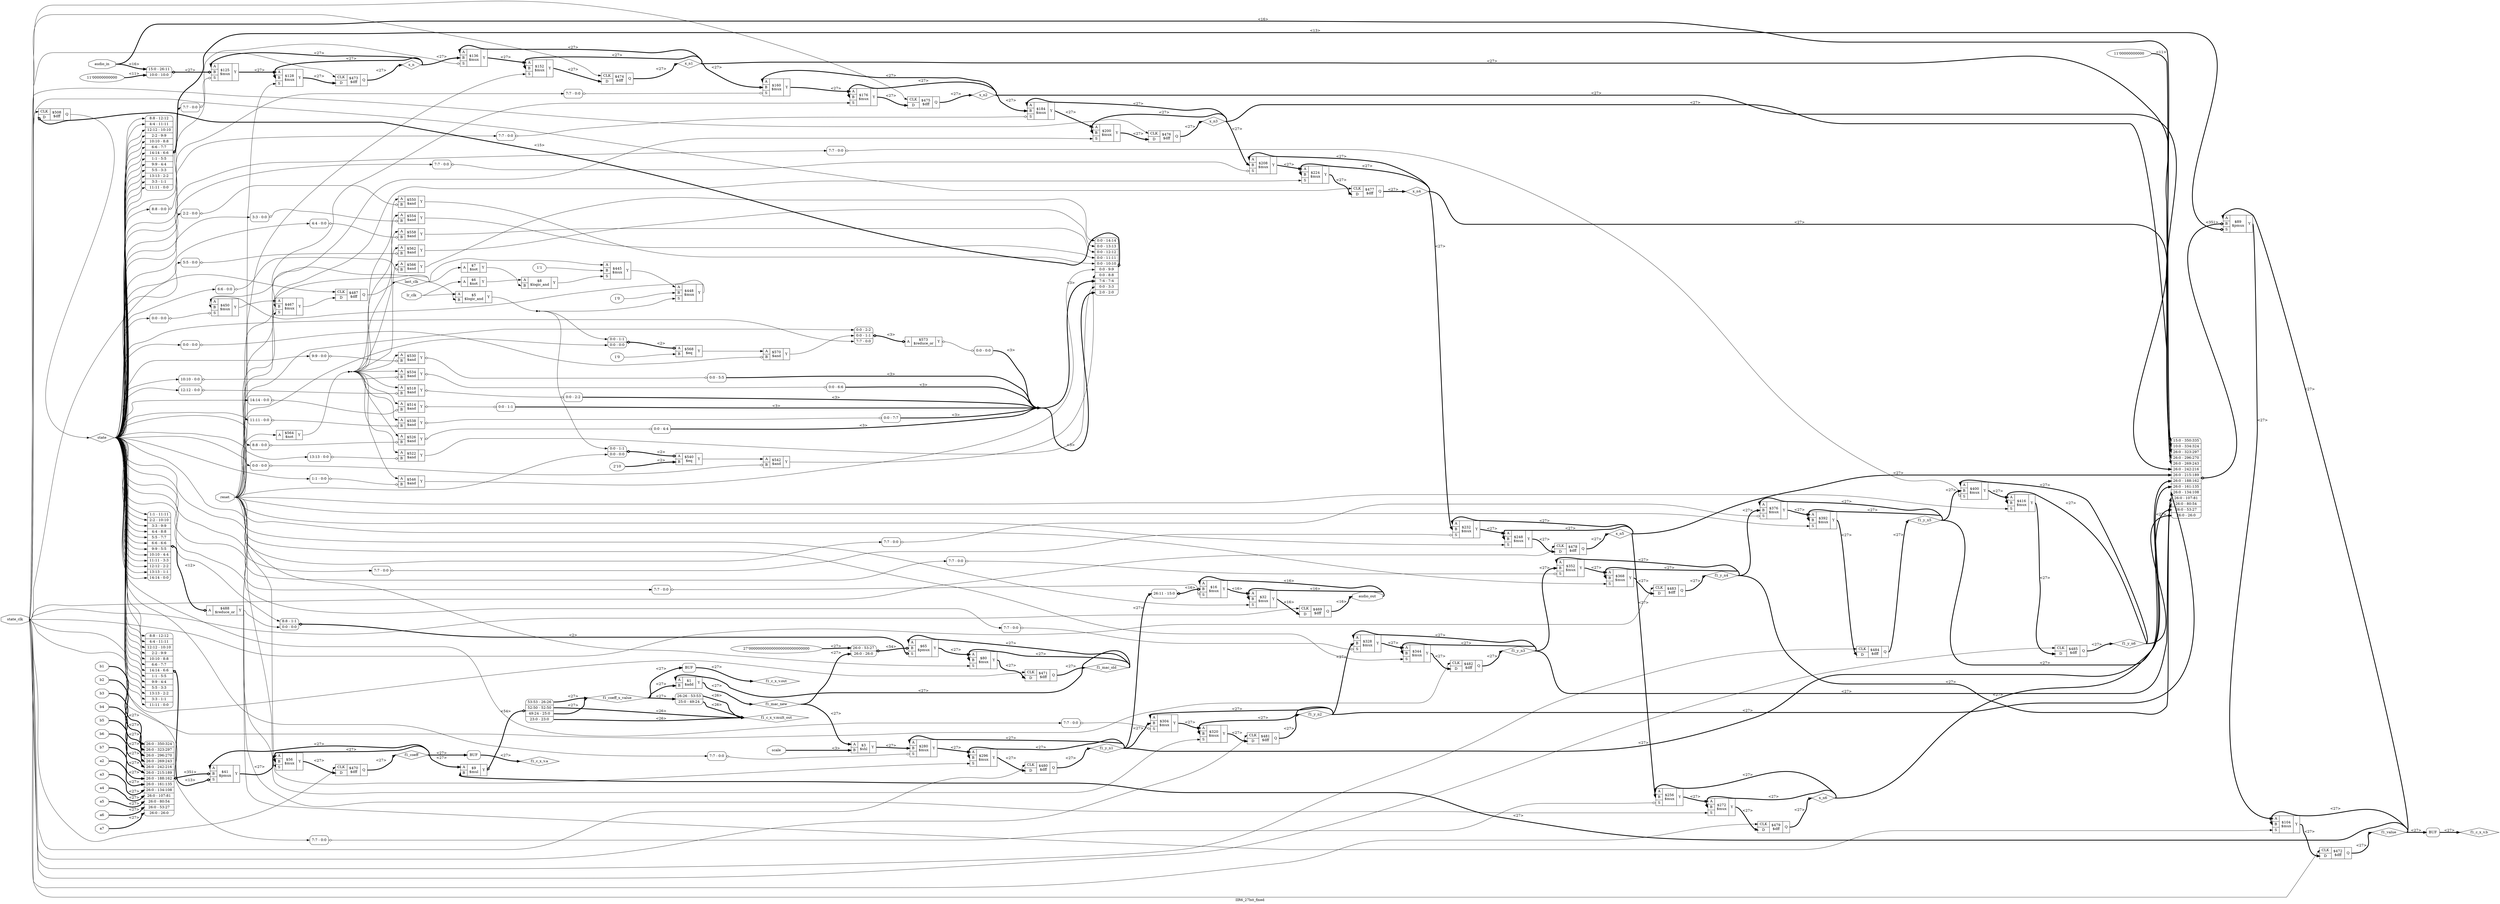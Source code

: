 digraph "IIR6_27bit_fixed" {
label="IIR6_27bit_fixed";
rankdir="LR";
remincross=true;
n59 [ shape=octagon, label="a2", color="black", fontcolor="black" ];
n60 [ shape=octagon, label="a3", color="black", fontcolor="black" ];
n61 [ shape=octagon, label="a4", color="black", fontcolor="black" ];
n62 [ shape=octagon, label="a5", color="black", fontcolor="black" ];
n63 [ shape=octagon, label="a6", color="black", fontcolor="black" ];
n64 [ shape=octagon, label="a7", color="black", fontcolor="black" ];
n65 [ shape=octagon, label="audio_in", color="black", fontcolor="black" ];
n66 [ shape=octagon, label="audio_out", color="black", fontcolor="black" ];
n67 [ shape=octagon, label="b1", color="black", fontcolor="black" ];
n68 [ shape=octagon, label="b2", color="black", fontcolor="black" ];
n69 [ shape=octagon, label="b3", color="black", fontcolor="black" ];
n70 [ shape=octagon, label="b4", color="black", fontcolor="black" ];
n71 [ shape=octagon, label="b5", color="black", fontcolor="black" ];
n72 [ shape=octagon, label="b6", color="black", fontcolor="black" ];
n73 [ shape=octagon, label="b7", color="black", fontcolor="black" ];
n74 [ shape=diamond, label="f1_c_x_v.a", color="black", fontcolor="black" ];
n75 [ shape=diamond, label="f1_c_x_v.b", color="black", fontcolor="black" ];
n76 [ shape=diamond, label="f1_c_x_v.mult_out", color="black", fontcolor="black" ];
n77 [ shape=diamond, label="f1_c_x_v.out", color="black", fontcolor="black" ];
n78 [ shape=diamond, label="f1_coeff", color="black", fontcolor="black" ];
n79 [ shape=diamond, label="f1_coeff_x_value", color="black", fontcolor="black" ];
n80 [ shape=diamond, label="f1_mac_new", color="black", fontcolor="black" ];
n81 [ shape=diamond, label="f1_mac_old", color="black", fontcolor="black" ];
n82 [ shape=diamond, label="f1_value", color="black", fontcolor="black" ];
n83 [ shape=diamond, label="f1_y_n1", color="black", fontcolor="black" ];
n84 [ shape=diamond, label="f1_y_n2", color="black", fontcolor="black" ];
n85 [ shape=diamond, label="f1_y_n3", color="black", fontcolor="black" ];
n86 [ shape=diamond, label="f1_y_n4", color="black", fontcolor="black" ];
n87 [ shape=diamond, label="f1_y_n5", color="black", fontcolor="black" ];
n88 [ shape=diamond, label="f1_y_n6", color="black", fontcolor="black" ];
n89 [ shape=diamond, label="last_clk", color="black", fontcolor="black" ];
n90 [ shape=octagon, label="lr_clk", color="black", fontcolor="black" ];
n91 [ shape=octagon, label="reset", color="black", fontcolor="black" ];
n92 [ shape=octagon, label="scale", color="black", fontcolor="black" ];
n93 [ shape=diamond, label="state", color="black", fontcolor="black" ];
n94 [ shape=octagon, label="state_clk", color="black", fontcolor="black" ];
n95 [ shape=diamond, label="x_n", color="black", fontcolor="black" ];
n96 [ shape=diamond, label="x_n1", color="black", fontcolor="black" ];
n97 [ shape=diamond, label="x_n2", color="black", fontcolor="black" ];
n98 [ shape=diamond, label="x_n3", color="black", fontcolor="black" ];
n99 [ shape=diamond, label="x_n4", color="black", fontcolor="black" ];
n100 [ shape=diamond, label="x_n5", color="black", fontcolor="black" ];
n101 [ shape=diamond, label="x_n6", color="black", fontcolor="black" ];
c105 [ shape=record, label="{{<p102> A|<p103> B}|$1\n$add|{<p104> Y}}" ];
c106 [ shape=record, label="{{<p102> A|<p103> B}|$514\n$and|{<p104> Y}}" ];
x0 [ shape=record, style=rounded, label="<s0> 14:14 - 0:0 " ];
x0:e -> c106:p103:w [arrowhead=odiamond, arrowtail=odiamond, dir=both, color="black", label=""];
x1 [ shape=record, style=rounded, label="<s0> 0:0 - 1:1 " ];
c106:p104:e -> x1:w [arrowhead=odiamond, arrowtail=odiamond, dir=both, color="black", label=""];
c107 [ shape=record, label="{{<p102> A|<p103> B}|$518\n$and|{<p104> Y}}" ];
x2 [ shape=record, style=rounded, label="<s0> 12:12 - 0:0 " ];
x2:e -> c107:p103:w [arrowhead=odiamond, arrowtail=odiamond, dir=both, color="black", label=""];
x3 [ shape=record, style=rounded, label="<s0> 0:0 - 2:2 " ];
c107:p104:e -> x3:w [arrowhead=odiamond, arrowtail=odiamond, dir=both, color="black", label=""];
c108 [ shape=record, label="{{<p102> A|<p103> B}|$522\n$and|{<p104> Y}}" ];
x4 [ shape=record, style=rounded, label="<s0> 13:13 - 0:0 " ];
x4:e -> c108:p103:w [arrowhead=odiamond, arrowtail=odiamond, dir=both, color="black", label=""];
c109 [ shape=record, label="{{<p102> A|<p103> B}|$526\n$and|{<p104> Y}}" ];
x5 [ shape=record, style=rounded, label="<s0> 8:8 - 0:0 " ];
x5:e -> c109:p103:w [arrowhead=odiamond, arrowtail=odiamond, dir=both, color="black", label=""];
x6 [ shape=record, style=rounded, label="<s0> 0:0 - 4:4 " ];
c109:p104:e -> x6:w [arrowhead=odiamond, arrowtail=odiamond, dir=both, color="black", label=""];
c110 [ shape=record, label="{{<p102> A|<p103> B}|$530\n$and|{<p104> Y}}" ];
x7 [ shape=record, style=rounded, label="<s0> 9:9 - 0:0 " ];
x7:e -> c110:p103:w [arrowhead=odiamond, arrowtail=odiamond, dir=both, color="black", label=""];
x8 [ shape=record, style=rounded, label="<s0> 0:0 - 5:5 " ];
c110:p104:e -> x8:w [arrowhead=odiamond, arrowtail=odiamond, dir=both, color="black", label=""];
c111 [ shape=record, label="{{<p102> A|<p103> B}|$534\n$and|{<p104> Y}}" ];
x9 [ shape=record, style=rounded, label="<s0> 10:10 - 0:0 " ];
x9:e -> c111:p103:w [arrowhead=odiamond, arrowtail=odiamond, dir=both, color="black", label=""];
x10 [ shape=record, style=rounded, label="<s0> 0:0 - 6:6 " ];
c111:p104:e -> x10:w [arrowhead=odiamond, arrowtail=odiamond, dir=both, color="black", label=""];
c112 [ shape=record, label="{{<p102> A|<p103> B}|$538\n$and|{<p104> Y}}" ];
x11 [ shape=record, style=rounded, label="<s0> 11:11 - 0:0 " ];
x11:e -> c112:p103:w [arrowhead=odiamond, arrowtail=odiamond, dir=both, color="black", label=""];
x12 [ shape=record, style=rounded, label="<s0> 0:0 - 7:7 " ];
c112:p104:e -> x12:w [arrowhead=odiamond, arrowtail=odiamond, dir=both, color="black", label=""];
c113 [ shape=record, label="{{<p102> A|<p103> B}|$542\n$and|{<p104> Y}}" ];
x13 [ shape=record, style=rounded, label="<s0> 0:0 - 0:0 " ];
x13:e -> c113:p103:w [arrowhead=odiamond, arrowtail=odiamond, dir=both, color="black", label=""];
c114 [ shape=record, label="{{<p102> A|<p103> B}|$546\n$and|{<p104> Y}}" ];
x14 [ shape=record, style=rounded, label="<s0> 1:1 - 0:0 " ];
x14:e -> c114:p103:w [arrowhead=odiamond, arrowtail=odiamond, dir=both, color="black", label=""];
c115 [ shape=record, label="{{<p102> A|<p103> B}|$550\n$and|{<p104> Y}}" ];
x15 [ shape=record, style=rounded, label="<s0> 2:2 - 0:0 " ];
x15:e -> c115:p103:w [arrowhead=odiamond, arrowtail=odiamond, dir=both, color="black", label=""];
c116 [ shape=record, label="{{<p102> A|<p103> B}|$554\n$and|{<p104> Y}}" ];
x16 [ shape=record, style=rounded, label="<s0> 3:3 - 0:0 " ];
x16:e -> c116:p103:w [arrowhead=odiamond, arrowtail=odiamond, dir=both, color="black", label=""];
c117 [ shape=record, label="{{<p102> A|<p103> B}|$558\n$and|{<p104> Y}}" ];
x17 [ shape=record, style=rounded, label="<s0> 4:4 - 0:0 " ];
x17:e -> c117:p103:w [arrowhead=odiamond, arrowtail=odiamond, dir=both, color="black", label=""];
c118 [ shape=record, label="{{<p102> A|<p103> B}|$562\n$and|{<p104> Y}}" ];
x18 [ shape=record, style=rounded, label="<s0> 5:5 - 0:0 " ];
x18:e -> c118:p103:w [arrowhead=odiamond, arrowtail=odiamond, dir=both, color="black", label=""];
c119 [ shape=record, label="{{<p102> A|<p103> B}|$566\n$and|{<p104> Y}}" ];
x19 [ shape=record, style=rounded, label="<s0> 6:6 - 0:0 " ];
x19:e -> c119:p103:w [arrowhead=odiamond, arrowtail=odiamond, dir=both, color="black", label=""];
c120 [ shape=record, label="{{<p102> A|<p103> B}|$570\n$and|{<p104> Y}}" ];
x20 [ shape=record, style=rounded, label="<s0> 0:0 - 0:0 " ];
x20:e -> c120:p103:w [arrowhead=odiamond, arrowtail=odiamond, dir=both, color="black", label=""];
c121 [ shape=record, label="{{<p102> A}|$573\n$reduce_or|{<p104> Y}}" ];
x21 [ shape=record, style=rounded, label="<s2> 0:0 - 2:2 |<s1> 0:0 - 1:1 |<s0> 7:7 - 0:0 " ];
x21:e -> c121:p102:w [arrowhead=odiamond, arrowtail=odiamond, dir=both, color="black", style="setlinewidth(3)", label="<3>"];
x22 [ shape=record, style=rounded, label="<s0> 0:0 - 0:0 " ];
c121:p104:e -> x22:w [arrowhead=odiamond, arrowtail=odiamond, dir=both, color="black", label=""];
c125 [ shape=record, label="{{<p122> CLK|<p123> D}|$508\n$dff|{<p124> Q}}" ];
x23 [ shape=record, style=rounded, label="<s9> 0:0 - 14:14 |<s8> 0:0 - 13:13 |<s7> 0:0 - 12:12 |<s6> 0:0 - 11:11 |<s5> 0:0 - 10:10 |<s4> 0:0 - 9:9 |<s3> 0:0 - 8:8 |<s2> 7:4 - 7:4 |<s1> 0:0 - 3:3 |<s0> 2:0 - 2:0 " ];
x23:e -> c125:p123:w [arrowhead=odiamond, arrowtail=odiamond, dir=both, color="black", style="setlinewidth(3)", label="<15>"];
v25 [ label="2'10" ];
c126 [ shape=record, label="{{<p102> A|<p103> B}|$540\n$eq|{<p104> Y}}" ];
x24 [ shape=record, style=rounded, label="<s1> 0:0 - 1:1 |<s0> 0:0 - 0:0 " ];
x24:e -> c126:p102:w [arrowhead=odiamond, arrowtail=odiamond, dir=both, color="black", style="setlinewidth(3)", label="<2>"];
c127 [ shape=record, label="{{<p102> A}|$564\n$not|{<p104> Y}}" ];
v27 [ label="1'0" ];
c128 [ shape=record, label="{{<p102> A|<p103> B}|$568\n$eq|{<p104> Y}}" ];
x26 [ shape=record, style=rounded, label="<s1> 0:0 - 1:1 |<s0> 0:0 - 0:0 " ];
x26:e -> c128:p102:w [arrowhead=odiamond, arrowtail=odiamond, dir=both, color="black", style="setlinewidth(3)", label="<2>"];
c129 [ shape=record, label="{{<p102> A}|$488\n$reduce_or|{<p104> Y}}" ];
x28 [ shape=record, style=rounded, label="<s11> 1:1 - 11:11 |<s10> 2:2 - 10:10 |<s9> 3:3 - 9:9 |<s8> 4:4 - 8:8 |<s7> 5:5 - 7:7 |<s6> 6:6 - 6:6 |<s5> 9:9 - 5:5 |<s4> 10:10 - 4:4 |<s3> 11:11 - 3:3 |<s2> 12:12 - 2:2 |<s1> 13:13 - 1:1 |<s0> 14:14 - 0:0 " ];
x28:e -> c129:p102:w [arrowhead=odiamond, arrowtail=odiamond, dir=both, color="black", style="setlinewidth(3)", label="<12>"];
c130 [ shape=record, label="{{<p102> A}|$7\n$not|{<p104> Y}}" ];
c131 [ shape=record, label="{{<p102> A|<p103> B}|$5\n$logic_and|{<p104> Y}}" ];
c132 [ shape=record, label="{{<p102> A|<p103> B}|$8\n$logic_and|{<p104> Y}}" ];
c133 [ shape=record, label="{{<p102> A}|$6\n$not|{<p104> Y}}" ];
c134 [ shape=record, label="{{<p122> CLK|<p123> D}|$469\n$dff|{<p124> Q}}" ];
c135 [ shape=record, label="{{<p122> CLK|<p123> D}|$470\n$dff|{<p124> Q}}" ];
c136 [ shape=record, label="{{<p122> CLK|<p123> D}|$471\n$dff|{<p124> Q}}" ];
c137 [ shape=record, label="{{<p122> CLK|<p123> D}|$472\n$dff|{<p124> Q}}" ];
c138 [ shape=record, label="{{<p122> CLK|<p123> D}|$473\n$dff|{<p124> Q}}" ];
c139 [ shape=record, label="{{<p122> CLK|<p123> D}|$474\n$dff|{<p124> Q}}" ];
c140 [ shape=record, label="{{<p122> CLK|<p123> D}|$475\n$dff|{<p124> Q}}" ];
c141 [ shape=record, label="{{<p122> CLK|<p123> D}|$476\n$dff|{<p124> Q}}" ];
c142 [ shape=record, label="{{<p122> CLK|<p123> D}|$477\n$dff|{<p124> Q}}" ];
c143 [ shape=record, label="{{<p122> CLK|<p123> D}|$478\n$dff|{<p124> Q}}" ];
c144 [ shape=record, label="{{<p122> CLK|<p123> D}|$479\n$dff|{<p124> Q}}" ];
c145 [ shape=record, label="{{<p122> CLK|<p123> D}|$480\n$dff|{<p124> Q}}" ];
c146 [ shape=record, label="{{<p122> CLK|<p123> D}|$481\n$dff|{<p124> Q}}" ];
c147 [ shape=record, label="{{<p122> CLK|<p123> D}|$482\n$dff|{<p124> Q}}" ];
c148 [ shape=record, label="{{<p122> CLK|<p123> D}|$483\n$dff|{<p124> Q}}" ];
c149 [ shape=record, label="{{<p122> CLK|<p123> D}|$484\n$dff|{<p124> Q}}" ];
c150 [ shape=record, label="{{<p122> CLK|<p123> D}|$485\n$dff|{<p124> Q}}" ];
c151 [ shape=record, label="{{<p122> CLK|<p123> D}|$487\n$dff|{<p124> Q}}" ];
c153 [ shape=record, label="{{<p102> A|<p103> B|<p152> S}|$104\n$mux|{<p104> Y}}" ];
v30 [ label="11'00000000000" ];
c154 [ shape=record, label="{{<p102> A|<p103> B|<p152> S}|$125\n$mux|{<p104> Y}}" ];
x29 [ shape=record, style=rounded, label="<s1> 15:0 - 26:11 |<s0> 10:0 - 10:0 " ];
x29:e -> c154:p103:w [arrowhead=odiamond, arrowtail=odiamond, dir=both, color="black", style="setlinewidth(3)", label="<27>"];
x31 [ shape=record, style=rounded, label="<s0> 8:8 - 0:0 " ];
x31:e -> c154:p152:w [arrowhead=odiamond, arrowtail=odiamond, dir=both, color="black", label=""];
c155 [ shape=record, label="{{<p102> A|<p103> B|<p152> S}|$128\n$mux|{<p104> Y}}" ];
c156 [ shape=record, label="{{<p102> A|<p103> B|<p152> S}|$136\n$mux|{<p104> Y}}" ];
x32 [ shape=record, style=rounded, label="<s0> 7:7 - 0:0 " ];
x32:e -> c156:p152:w [arrowhead=odiamond, arrowtail=odiamond, dir=both, color="black", label=""];
c157 [ shape=record, label="{{<p102> A|<p103> B|<p152> S}|$152\n$mux|{<p104> Y}}" ];
c158 [ shape=record, label="{{<p102> A|<p103> B|<p152> S}|$16\n$mux|{<p104> Y}}" ];
x33 [ shape=record, style=rounded, label="<s0> 26:11 - 15:0 " ];
x33:e -> c158:p103:w [arrowhead=odiamond, arrowtail=odiamond, dir=both, color="black", style="setlinewidth(3)", label="<16>"];
x34 [ shape=record, style=rounded, label="<s0> 7:7 - 0:0 " ];
x34:e -> c158:p152:w [arrowhead=odiamond, arrowtail=odiamond, dir=both, color="black", label=""];
c159 [ shape=record, label="{{<p102> A|<p103> B|<p152> S}|$160\n$mux|{<p104> Y}}" ];
x35 [ shape=record, style=rounded, label="<s0> 7:7 - 0:0 " ];
x35:e -> c159:p152:w [arrowhead=odiamond, arrowtail=odiamond, dir=both, color="black", label=""];
c160 [ shape=record, label="{{<p102> A|<p103> B|<p152> S}|$176\n$mux|{<p104> Y}}" ];
c161 [ shape=record, label="{{<p102> A|<p103> B|<p152> S}|$184\n$mux|{<p104> Y}}" ];
x36 [ shape=record, style=rounded, label="<s0> 7:7 - 0:0 " ];
x36:e -> c161:p152:w [arrowhead=odiamond, arrowtail=odiamond, dir=both, color="black", label=""];
c162 [ shape=record, label="{{<p102> A|<p103> B|<p152> S}|$200\n$mux|{<p104> Y}}" ];
c163 [ shape=record, label="{{<p102> A|<p103> B|<p152> S}|$208\n$mux|{<p104> Y}}" ];
x37 [ shape=record, style=rounded, label="<s0> 7:7 - 0:0 " ];
x37:e -> c163:p152:w [arrowhead=odiamond, arrowtail=odiamond, dir=both, color="black", label=""];
c164 [ shape=record, label="{{<p102> A|<p103> B|<p152> S}|$224\n$mux|{<p104> Y}}" ];
c165 [ shape=record, label="{{<p102> A|<p103> B|<p152> S}|$232\n$mux|{<p104> Y}}" ];
x38 [ shape=record, style=rounded, label="<s0> 7:7 - 0:0 " ];
x38:e -> c165:p152:w [arrowhead=odiamond, arrowtail=odiamond, dir=both, color="black", label=""];
c166 [ shape=record, label="{{<p102> A|<p103> B|<p152> S}|$248\n$mux|{<p104> Y}}" ];
c167 [ shape=record, label="{{<p102> A|<p103> B|<p152> S}|$256\n$mux|{<p104> Y}}" ];
x39 [ shape=record, style=rounded, label="<s0> 7:7 - 0:0 " ];
x39:e -> c167:p152:w [arrowhead=odiamond, arrowtail=odiamond, dir=both, color="black", label=""];
c168 [ shape=record, label="{{<p102> A|<p103> B|<p152> S}|$272\n$mux|{<p104> Y}}" ];
c169 [ shape=record, label="{{<p102> A|<p103> B|<p152> S}|$280\n$mux|{<p104> Y}}" ];
x40 [ shape=record, style=rounded, label="<s0> 7:7 - 0:0 " ];
x40:e -> c169:p152:w [arrowhead=odiamond, arrowtail=odiamond, dir=both, color="black", label=""];
c170 [ shape=record, label="{{<p102> A|<p103> B|<p152> S}|$296\n$mux|{<p104> Y}}" ];
c171 [ shape=record, label="{{<p102> A|<p103> B|<p152> S}|$304\n$mux|{<p104> Y}}" ];
x41 [ shape=record, style=rounded, label="<s0> 7:7 - 0:0 " ];
x41:e -> c171:p152:w [arrowhead=odiamond, arrowtail=odiamond, dir=both, color="black", label=""];
c172 [ shape=record, label="{{<p102> A|<p103> B|<p152> S}|$32\n$mux|{<p104> Y}}" ];
c173 [ shape=record, label="{{<p102> A|<p103> B|<p152> S}|$320\n$mux|{<p104> Y}}" ];
c174 [ shape=record, label="{{<p102> A|<p103> B|<p152> S}|$328\n$mux|{<p104> Y}}" ];
x42 [ shape=record, style=rounded, label="<s0> 7:7 - 0:0 " ];
x42:e -> c174:p152:w [arrowhead=odiamond, arrowtail=odiamond, dir=both, color="black", label=""];
c175 [ shape=record, label="{{<p102> A|<p103> B|<p152> S}|$344\n$mux|{<p104> Y}}" ];
c176 [ shape=record, label="{{<p102> A|<p103> B|<p152> S}|$352\n$mux|{<p104> Y}}" ];
x43 [ shape=record, style=rounded, label="<s0> 7:7 - 0:0 " ];
x43:e -> c176:p152:w [arrowhead=odiamond, arrowtail=odiamond, dir=both, color="black", label=""];
c177 [ shape=record, label="{{<p102> A|<p103> B|<p152> S}|$368\n$mux|{<p104> Y}}" ];
c178 [ shape=record, label="{{<p102> A|<p103> B|<p152> S}|$376\n$mux|{<p104> Y}}" ];
x44 [ shape=record, style=rounded, label="<s0> 7:7 - 0:0 " ];
x44:e -> c178:p152:w [arrowhead=odiamond, arrowtail=odiamond, dir=both, color="black", label=""];
c179 [ shape=record, label="{{<p102> A|<p103> B|<p152> S}|$392\n$mux|{<p104> Y}}" ];
c180 [ shape=record, label="{{<p102> A|<p103> B|<p152> S}|$400\n$mux|{<p104> Y}}" ];
x45 [ shape=record, style=rounded, label="<s0> 7:7 - 0:0 " ];
x45:e -> c180:p152:w [arrowhead=odiamond, arrowtail=odiamond, dir=both, color="black", label=""];
c181 [ shape=record, label="{{<p102> A|<p103> B|<p152> S}|$41\n$pmux|{<p104> Y}}" ];
x46 [ shape=record, style=rounded, label="<s12> 26:0 - 350:324 |<s11> 26:0 - 323:297 |<s10> 26:0 - 296:270 |<s9> 26:0 - 269:243 |<s8> 26:0 - 242:216 |<s7> 26:0 - 215:189 |<s6> 26:0 - 188:162 |<s5> 26:0 - 161:135 |<s4> 26:0 - 134:108 |<s3> 26:0 - 107:81 |<s2> 26:0 - 80:54 |<s1> 26:0 - 53:27 |<s0> 26:0 - 26:0 " ];
x46:e -> c181:p103:w [arrowhead=odiamond, arrowtail=odiamond, dir=both, color="black", style="setlinewidth(3)", label="<351>"];
x47 [ shape=record, style=rounded, label="<s12> 8:8 - 12:12 |<s11> 4:4 - 11:11 |<s10> 12:12 - 10:10 |<s9> 2:2 - 9:9 |<s8> 10:10 - 8:8 |<s7> 6:6 - 7:7 |<s6> 14:14 - 6:6 |<s5> 1:1 - 5:5 |<s4> 9:9 - 4:4 |<s3> 5:5 - 3:3 |<s2> 13:13 - 2:2 |<s1> 3:3 - 1:1 |<s0> 11:11 - 0:0 " ];
x47:e -> c181:p152:w [arrowhead=odiamond, arrowtail=odiamond, dir=both, color="black", style="setlinewidth(3)", label="<13>"];
c182 [ shape=record, label="{{<p102> A|<p103> B|<p152> S}|$416\n$mux|{<p104> Y}}" ];
v48 [ label="1'1" ];
c183 [ shape=record, label="{{<p102> A|<p103> B|<p152> S}|$445\n$mux|{<p104> Y}}" ];
v49 [ label="1'0" ];
c184 [ shape=record, label="{{<p102> A|<p103> B|<p152> S}|$448\n$mux|{<p104> Y}}" ];
c185 [ shape=record, label="{{<p102> A|<p103> B|<p152> S}|$450\n$mux|{<p104> Y}}" ];
x50 [ shape=record, style=rounded, label="<s0> 0:0 - 0:0 " ];
x50:e -> c185:p152:w [arrowhead=odiamond, arrowtail=odiamond, dir=both, color="black", label=""];
c186 [ shape=record, label="{{<p102> A|<p103> B|<p152> S}|$467\n$mux|{<p104> Y}}" ];
c187 [ shape=record, label="{{<p102> A|<p103> B|<p152> S}|$56\n$mux|{<p104> Y}}" ];
v52 [ label="27'000000000000000000000000000" ];
c188 [ shape=record, label="{{<p102> A|<p103> B|<p152> S}|$65\n$pmux|{<p104> Y}}" ];
x51 [ shape=record, style=rounded, label="<s1> 26:0 - 53:27 |<s0> 26:0 - 26:0 " ];
x51:e -> c188:p103:w [arrowhead=odiamond, arrowtail=odiamond, dir=both, color="black", style="setlinewidth(3)", label="<54>"];
x53 [ shape=record, style=rounded, label="<s1> 8:8 - 1:1 |<s0> 0:0 - 0:0 " ];
x53:e -> c188:p152:w [arrowhead=odiamond, arrowtail=odiamond, dir=both, color="black", style="setlinewidth(3)", label="<2>"];
c189 [ shape=record, label="{{<p102> A|<p103> B|<p152> S}|$80\n$mux|{<p104> Y}}" ];
v55 [ label="11'00000000000" ];
c190 [ shape=record, label="{{<p102> A|<p103> B|<p152> S}|$89\n$pmux|{<p104> Y}}" ];
x54 [ shape=record, style=rounded, label="<s13> 15:0 - 350:335 |<s12> 10:0 - 334:324 |<s11> 26:0 - 323:297 |<s10> 26:0 - 296:270 |<s9> 26:0 - 269:243 |<s8> 26:0 - 242:216 |<s7> 26:0 - 215:189 |<s6> 26:0 - 188:162 |<s5> 26:0 - 161:135 |<s4> 26:0 - 134:108 |<s3> 26:0 - 107:81 |<s2> 26:0 - 80:54 |<s1> 26:0 - 53:27 |<s0> 26:0 - 26:0 " ];
x54:e -> c190:p103:w [arrowhead=odiamond, arrowtail=odiamond, dir=both, color="black", style="setlinewidth(3)", label="<351>"];
x56 [ shape=record, style=rounded, label="<s12> 8:8 - 12:12 |<s11> 4:4 - 11:11 |<s10> 12:12 - 10:10 |<s9> 2:2 - 9:9 |<s8> 10:10 - 8:8 |<s7> 6:6 - 7:7 |<s6> 14:14 - 6:6 |<s5> 1:1 - 5:5 |<s4> 9:9 - 4:4 |<s3> 5:5 - 3:3 |<s2> 13:13 - 2:2 |<s1> 3:3 - 1:1 |<s0> 11:11 - 0:0 " ];
x56:e -> c190:p152:w [arrowhead=odiamond, arrowtail=odiamond, dir=both, color="black", style="setlinewidth(3)", label="<13>"];
c191 [ shape=record, label="{{<p102> A|<p103> B}|$3\n$shl|{<p104> Y}}" ];
c192 [ shape=record, label="{{<p102> A|<p103> B}|$9\n$mul|{<p104> Y}}" ];
x57 [ shape=record, style=rounded, label="<s3> 53:53 - 26:26 |<s2> 52:50 - 52:50 |<s1> 49:24 - 25:0 |<s0> 23:0 - 23:0 " ];
c192:p104:e -> x57:w [arrowhead=odiamond, arrowtail=odiamond, dir=both, color="black", style="setlinewidth(3)", label="<54>"];
x58 [shape=box, style=rounded, label="BUF"];
x59 [shape=box, style=rounded, label="BUF"];
x60 [ shape=record, style=rounded, label="<s1> 26:26 - 53:53 |<s0> 25:0 - 49:24 " ];
x61 [shape=box, style=rounded, label="BUF"];
c179:p104:e -> c149:p123:w [color="black", style="setlinewidth(3)", label="<27>"];
c143:p124:e -> n100:w [color="black", style="setlinewidth(3)", label="<27>"];
n100:e -> c165:p102:w [color="black", style="setlinewidth(3)", label="<27>"];
n100:e -> c166:p103:w [color="black", style="setlinewidth(3)", label="<27>"];
n100:e -> c167:p103:w [color="black", style="setlinewidth(3)", label="<27>"];
n100:e -> x54:s7:w [color="black", style="setlinewidth(3)", label="<27>"];
c144:p124:e -> n101:w [color="black", style="setlinewidth(3)", label="<27>"];
n101:e -> c167:p102:w [color="black", style="setlinewidth(3)", label="<27>"];
n101:e -> c168:p103:w [color="black", style="setlinewidth(3)", label="<27>"];
n101:e -> x54:s6:w [color="black", style="setlinewidth(3)", label="<27>"];
c182:p104:e -> c150:p123:w [color="black", style="setlinewidth(3)", label="<27>"];
c186:p104:e -> c151:p123:w [color="black", label=""];
c157:p104:e -> c139:p123:w [color="black", style="setlinewidth(3)", label="<27>"];
c160:p104:e -> c140:p123:w [color="black", style="setlinewidth(3)", label="<27>"];
c162:p104:e -> c141:p123:w [color="black", style="setlinewidth(3)", label="<27>"];
c164:p104:e -> c142:p123:w [color="black", style="setlinewidth(3)", label="<27>"];
c166:p104:e -> c143:p123:w [color="black", style="setlinewidth(3)", label="<27>"];
c168:p104:e -> c144:p123:w [color="black", style="setlinewidth(3)", label="<27>"];
c155:p104:e -> c138:p123:w [color="black", style="setlinewidth(3)", label="<27>"];
c172:p104:e -> c134:p123:w [color="black", style="setlinewidth(3)", label="<16>"];
c108:p104:e -> x23:s1:w [color="black", label=""];
c113:p104:e -> x23:s3:w [color="black", label=""];
c114:p104:e -> x23:s4:w [color="black", label=""];
c115:p104:e -> x23:s5:w [color="black", label=""];
c116:p104:e -> x23:s6:w [color="black", label=""];
c117:p104:e -> x23:s7:w [color="black", label=""];
c118:p104:e -> x23:s8:w [color="black", label=""];
c119:p104:e -> x23:s9:w [color="black", label=""];
c120:p104:e -> x21:s1:w [color="black", label=""];
c126:p104:e -> c113:p102:w [color="black", label=""];
c187:p104:e -> c135:p123:w [color="black", style="setlinewidth(3)", label="<27>"];
n30 [ shape=point ];
c127:p104:e -> n30:w [color="black", label=""];
n30:e -> c106:p102:w [color="black", label=""];
n30:e -> c107:p102:w [color="black", label=""];
n30:e -> c108:p102:w [color="black", label=""];
n30:e -> c109:p102:w [color="black", label=""];
n30:e -> c110:p102:w [color="black", label=""];
n30:e -> c111:p102:w [color="black", label=""];
n30:e -> c112:p102:w [color="black", label=""];
n30:e -> c114:p102:w [color="black", label=""];
n30:e -> c115:p102:w [color="black", label=""];
n30:e -> c116:p102:w [color="black", label=""];
n30:e -> c117:p102:w [color="black", label=""];
n30:e -> c118:p102:w [color="black", label=""];
n30:e -> c119:p102:w [color="black", label=""];
c128:p104:e -> c120:p102:w [color="black", label=""];
c129:p104:e -> x53:s0:w [color="black", label=""];
n33 [ shape=point ];
x10:s0:e -> n33:w [color="black", style="setlinewidth(3)", label="<3>"];
x12:s0:e -> n33:w [color="black", style="setlinewidth(3)", label="<3>"];
x1:s0:e -> n33:w [color="black", style="setlinewidth(3)", label="<3>"];
x22:s0:e -> n33:w [color="black", style="setlinewidth(3)", label="<3>"];
x3:s0:e -> n33:w [color="black", style="setlinewidth(3)", label="<3>"];
x6:s0:e -> n33:w [color="black", style="setlinewidth(3)", label="<3>"];
x8:s0:e -> n33:w [color="black", style="setlinewidth(3)", label="<3>"];
n33:e -> x23:s0:w [color="black", style="setlinewidth(3)", label="<3>"];
n33:e -> x23:s2:w [color="black", style="setlinewidth(3)", label="<3>"];
c130:p104:e -> c132:p103:w [color="black", label=""];
n35 [ shape=point ];
c131:p104:e -> n35:w [color="black", label=""];
n35:e -> c184:p152:w [color="black", label=""];
n35:e -> x24:s1:w [color="black", label=""];
n35:e -> x26:s1:w [color="black", label=""];
c132:p104:e -> c183:p152:w [color="black", label=""];
c133:p104:e -> c132:p102:w [color="black", label=""];
c154:p104:e -> c155:p102:w [color="black", style="setlinewidth(3)", label="<27>"];
c156:p104:e -> c157:p102:w [color="black", style="setlinewidth(3)", label="<27>"];
c189:p104:e -> c136:p123:w [color="black", style="setlinewidth(3)", label="<27>"];
c159:p104:e -> c160:p102:w [color="black", style="setlinewidth(3)", label="<27>"];
c158:p104:e -> c172:p102:w [color="black", style="setlinewidth(3)", label="<16>"];
c161:p104:e -> c162:p102:w [color="black", style="setlinewidth(3)", label="<27>"];
c163:p104:e -> c164:p102:w [color="black", style="setlinewidth(3)", label="<27>"];
c165:p104:e -> c166:p102:w [color="black", style="setlinewidth(3)", label="<27>"];
c167:p104:e -> c168:p102:w [color="black", style="setlinewidth(3)", label="<27>"];
c169:p104:e -> c170:p102:w [color="black", style="setlinewidth(3)", label="<27>"];
c171:p104:e -> c173:p102:w [color="black", style="setlinewidth(3)", label="<27>"];
c174:p104:e -> c175:p102:w [color="black", style="setlinewidth(3)", label="<27>"];
c176:p104:e -> c177:p102:w [color="black", style="setlinewidth(3)", label="<27>"];
c153:p104:e -> c137:p123:w [color="black", style="setlinewidth(3)", label="<27>"];
c178:p104:e -> c179:p102:w [color="black", style="setlinewidth(3)", label="<27>"];
c180:p104:e -> c182:p102:w [color="black", style="setlinewidth(3)", label="<27>"];
c181:p104:e -> c187:p102:w [color="black", style="setlinewidth(3)", label="<27>"];
c183:p104:e -> c184:p102:w [color="black", label=""];
c184:p104:e -> c185:p103:w [color="black", label=""];
c185:p104:e -> c186:p102:w [color="black", label=""];
c188:p104:e -> c189:p102:w [color="black", style="setlinewidth(3)", label="<27>"];
c190:p104:e -> c153:p102:w [color="black", style="setlinewidth(3)", label="<27>"];
c191:p104:e -> c169:p103:w [color="black", style="setlinewidth(3)", label="<27>"];
n59:e -> x46:s5:w [color="black", style="setlinewidth(3)", label="<27>"];
c170:p104:e -> c145:p123:w [color="black", style="setlinewidth(3)", label="<27>"];
n60:e -> x46:s4:w [color="black", style="setlinewidth(3)", label="<27>"];
n61:e -> x46:s3:w [color="black", style="setlinewidth(3)", label="<27>"];
n62:e -> x46:s2:w [color="black", style="setlinewidth(3)", label="<27>"];
n63:e -> x46:s1:w [color="black", style="setlinewidth(3)", label="<27>"];
n64:e -> x46:s0:w [color="black", style="setlinewidth(3)", label="<27>"];
n65:e -> x29:s1:w [color="black", style="setlinewidth(3)", label="<16>"];
n65:e -> x54:s13:w [color="black", style="setlinewidth(3)", label="<16>"];
c134:p124:e -> n66:w [color="black", style="setlinewidth(3)", label="<16>"];
n66:e -> c158:p102:w [color="black", style="setlinewidth(3)", label="<16>"];
n66:e -> c172:p103:w [color="black", style="setlinewidth(3)", label="<16>"];
n67:e -> x46:s12:w [color="black", style="setlinewidth(3)", label="<27>"];
n68:e -> x46:s11:w [color="black", style="setlinewidth(3)", label="<27>"];
n69:e -> x46:s10:w [color="black", style="setlinewidth(3)", label="<27>"];
c173:p104:e -> c146:p123:w [color="black", style="setlinewidth(3)", label="<27>"];
n70:e -> x46:s9:w [color="black", style="setlinewidth(3)", label="<27>"];
n71:e -> x46:s8:w [color="black", style="setlinewidth(3)", label="<27>"];
n72:e -> x46:s7:w [color="black", style="setlinewidth(3)", label="<27>"];
n73:e -> x46:s6:w [color="black", style="setlinewidth(3)", label="<27>"];
x58:e:e -> n74:w [color="black", style="setlinewidth(3)", label="<27>"];
x59:e:e -> n75:w [color="black", style="setlinewidth(3)", label="<27>"];
x57:s0:e -> n76:w [color="black", style="setlinewidth(3)", label="<26>"];
x57:s2:e -> n76:w [color="black", style="setlinewidth(3)", label="<26>"];
x60:s0:e -> n76:w [color="black", style="setlinewidth(3)", label="<26>"];
x60:s1:e -> n76:w [color="black", style="setlinewidth(3)", label="<26>"];
x61:e:e -> n77:w [color="black", style="setlinewidth(3)", label="<27>"];
c135:p124:e -> n78:w [color="black", style="setlinewidth(3)", label="<27>"];
n78:e -> c181:p102:w [color="black", style="setlinewidth(3)", label="<27>"];
n78:e -> c187:p103:w [color="black", style="setlinewidth(3)", label="<27>"];
n78:e -> c192:p102:w [color="black", style="setlinewidth(3)", label="<27>"];
n78:e -> x58:w:w [color="black", style="setlinewidth(3)", label="<27>"];
x57:s1:e -> n79:w [color="black", style="setlinewidth(3)", label="<27>"];
x57:s3:e -> n79:w [color="black", style="setlinewidth(3)", label="<27>"];
n79:e -> c105:p103:w [color="black", style="setlinewidth(3)", label="<27>"];
n79:e -> x60:w [color="black", style="setlinewidth(3)", label="<27>"];
n79:e -> x61:w:w [color="black", style="setlinewidth(3)", label="<27>"];
c175:p104:e -> c147:p123:w [color="black", style="setlinewidth(3)", label="<27>"];
c105:p104:e -> n80:w [color="black", style="setlinewidth(3)", label="<27>"];
n80:e -> c191:p102:w [color="black", style="setlinewidth(3)", label="<27>"];
n80:e -> x51:s0:w [color="black", style="setlinewidth(3)", label="<27>"];
c136:p124:e -> n81:w [color="black", style="setlinewidth(3)", label="<27>"];
n81:e -> c105:p102:w [color="black", style="setlinewidth(3)", label="<27>"];
n81:e -> c188:p102:w [color="black", style="setlinewidth(3)", label="<27>"];
n81:e -> c189:p103:w [color="black", style="setlinewidth(3)", label="<27>"];
c137:p124:e -> n82:w [color="black", style="setlinewidth(3)", label="<27>"];
n82:e -> c153:p103:w [color="black", style="setlinewidth(3)", label="<27>"];
n82:e -> c190:p102:w [color="black", style="setlinewidth(3)", label="<27>"];
n82:e -> c192:p103:w [color="black", style="setlinewidth(3)", label="<27>"];
n82:e -> x59:w:w [color="black", style="setlinewidth(3)", label="<27>"];
c145:p124:e -> n83:w [color="black", style="setlinewidth(3)", label="<27>"];
n83:e -> c169:p102:w [color="black", style="setlinewidth(3)", label="<27>"];
n83:e -> c170:p103:w [color="black", style="setlinewidth(3)", label="<27>"];
n83:e -> c171:p103:w [color="black", style="setlinewidth(3)", label="<27>"];
n83:e -> x33:s0:w [color="black", style="setlinewidth(3)", label="<27>"];
n83:e -> x54:s5:w [color="black", style="setlinewidth(3)", label="<27>"];
c146:p124:e -> n84:w [color="black", style="setlinewidth(3)", label="<27>"];
n84:e -> c171:p102:w [color="black", style="setlinewidth(3)", label="<27>"];
n84:e -> c173:p103:w [color="black", style="setlinewidth(3)", label="<27>"];
n84:e -> c174:p103:w [color="black", style="setlinewidth(3)", label="<27>"];
n84:e -> x54:s4:w [color="black", style="setlinewidth(3)", label="<27>"];
c147:p124:e -> n85:w [color="black", style="setlinewidth(3)", label="<27>"];
n85:e -> c174:p102:w [color="black", style="setlinewidth(3)", label="<27>"];
n85:e -> c175:p103:w [color="black", style="setlinewidth(3)", label="<27>"];
n85:e -> c176:p103:w [color="black", style="setlinewidth(3)", label="<27>"];
n85:e -> x54:s3:w [color="black", style="setlinewidth(3)", label="<27>"];
c148:p124:e -> n86:w [color="black", style="setlinewidth(3)", label="<27>"];
n86:e -> c176:p102:w [color="black", style="setlinewidth(3)", label="<27>"];
n86:e -> c177:p103:w [color="black", style="setlinewidth(3)", label="<27>"];
n86:e -> c178:p103:w [color="black", style="setlinewidth(3)", label="<27>"];
n86:e -> x54:s2:w [color="black", style="setlinewidth(3)", label="<27>"];
c149:p124:e -> n87:w [color="black", style="setlinewidth(3)", label="<27>"];
n87:e -> c178:p102:w [color="black", style="setlinewidth(3)", label="<27>"];
n87:e -> c179:p103:w [color="black", style="setlinewidth(3)", label="<27>"];
n87:e -> c180:p103:w [color="black", style="setlinewidth(3)", label="<27>"];
n87:e -> x54:s1:w [color="black", style="setlinewidth(3)", label="<27>"];
c150:p124:e -> n88:w [color="black", style="setlinewidth(3)", label="<27>"];
n88:e -> c180:p102:w [color="black", style="setlinewidth(3)", label="<27>"];
n88:e -> c182:p103:w [color="black", style="setlinewidth(3)", label="<27>"];
n88:e -> x54:s0:w [color="black", style="setlinewidth(3)", label="<27>"];
c151:p124:e -> n89:w [color="black", label=""];
n89:e -> c130:p102:w [color="black", label=""];
n89:e -> c131:p103:w [color="black", label=""];
n89:e -> c183:p102:w [color="black", label=""];
n89:e -> c185:p102:w [color="black", label=""];
n89:e -> c186:p103:w [color="black", label=""];
c177:p104:e -> c148:p123:w [color="black", style="setlinewidth(3)", label="<27>"];
n90:e -> c131:p102:w [color="black", label=""];
n90:e -> c133:p102:w [color="black", label=""];
n91:e -> c127:p102:w [color="black", label=""];
n91:e -> c153:p152:w [color="black", label=""];
n91:e -> c155:p152:w [color="black", label=""];
n91:e -> c157:p152:w [color="black", label=""];
n91:e -> c160:p152:w [color="black", label=""];
n91:e -> c162:p152:w [color="black", label=""];
n91:e -> c164:p152:w [color="black", label=""];
n91:e -> c166:p152:w [color="black", label=""];
n91:e -> c168:p152:w [color="black", label=""];
n91:e -> c170:p152:w [color="black", label=""];
n91:e -> c172:p152:w [color="black", label=""];
n91:e -> c173:p152:w [color="black", label=""];
n91:e -> c175:p152:w [color="black", label=""];
n91:e -> c177:p152:w [color="black", label=""];
n91:e -> c179:p152:w [color="black", label=""];
n91:e -> c182:p152:w [color="black", label=""];
n91:e -> c186:p152:w [color="black", label=""];
n91:e -> c187:p152:w [color="black", label=""];
n91:e -> c189:p152:w [color="black", label=""];
n91:e -> x21:s2:w [color="black", label=""];
n91:e -> x24:s0:w [color="black", label=""];
n91:e -> x26:s0:w [color="black", label=""];
n92:e -> c191:p103:w [color="black", style="setlinewidth(3)", label="<3>"];
c125:p124:e -> n93:w [color="black", label=""];
n93:e -> x0:s0:w [color="black", label=""];
n93:e -> x11:s0:w [color="black", label=""];
n93:e -> x13:s0:w [color="black", label=""];
n93:e -> x14:s0:w [color="black", label=""];
n93:e -> x15:s0:w [color="black", label=""];
n93:e -> x16:s0:w [color="black", label=""];
n93:e -> x17:s0:w [color="black", label=""];
n93:e -> x18:s0:w [color="black", label=""];
n93:e -> x19:s0:w [color="black", label=""];
n93:e -> x20:s0:w [color="black", label=""];
n93:e -> x21:s0:w [color="black", label=""];
n93:e -> x28:s0:w [color="black", label=""];
n93:e -> x28:s1:w [color="black", label=""];
n93:e -> x28:s10:w [color="black", label=""];
n93:e -> x28:s11:w [color="black", label=""];
n93:e -> x28:s2:w [color="black", label=""];
n93:e -> x28:s3:w [color="black", label=""];
n93:e -> x28:s4:w [color="black", label=""];
n93:e -> x28:s5:w [color="black", label=""];
n93:e -> x28:s6:w [color="black", label=""];
n93:e -> x28:s7:w [color="black", label=""];
n93:e -> x28:s8:w [color="black", label=""];
n93:e -> x28:s9:w [color="black", label=""];
n93:e -> x2:s0:w [color="black", label=""];
n93:e -> x31:s0:w [color="black", label=""];
n93:e -> x32:s0:w [color="black", label=""];
n93:e -> x34:s0:w [color="black", label=""];
n93:e -> x35:s0:w [color="black", label=""];
n93:e -> x36:s0:w [color="black", label=""];
n93:e -> x37:s0:w [color="black", label=""];
n93:e -> x38:s0:w [color="black", label=""];
n93:e -> x39:s0:w [color="black", label=""];
n93:e -> x40:s0:w [color="black", label=""];
n93:e -> x41:s0:w [color="black", label=""];
n93:e -> x42:s0:w [color="black", label=""];
n93:e -> x43:s0:w [color="black", label=""];
n93:e -> x44:s0:w [color="black", label=""];
n93:e -> x45:s0:w [color="black", label=""];
n93:e -> x47:s0:w [color="black", label=""];
n93:e -> x47:s1:w [color="black", label=""];
n93:e -> x47:s10:w [color="black", label=""];
n93:e -> x47:s11:w [color="black", label=""];
n93:e -> x47:s12:w [color="black", label=""];
n93:e -> x47:s2:w [color="black", label=""];
n93:e -> x47:s3:w [color="black", label=""];
n93:e -> x47:s4:w [color="black", label=""];
n93:e -> x47:s5:w [color="black", label=""];
n93:e -> x47:s6:w [color="black", label=""];
n93:e -> x47:s7:w [color="black", label=""];
n93:e -> x47:s8:w [color="black", label=""];
n93:e -> x47:s9:w [color="black", label=""];
n93:e -> x4:s0:w [color="black", label=""];
n93:e -> x50:s0:w [color="black", label=""];
n93:e -> x53:s1:w [color="black", label=""];
n93:e -> x56:s0:w [color="black", label=""];
n93:e -> x56:s1:w [color="black", label=""];
n93:e -> x56:s10:w [color="black", label=""];
n93:e -> x56:s11:w [color="black", label=""];
n93:e -> x56:s12:w [color="black", label=""];
n93:e -> x56:s2:w [color="black", label=""];
n93:e -> x56:s3:w [color="black", label=""];
n93:e -> x56:s4:w [color="black", label=""];
n93:e -> x56:s5:w [color="black", label=""];
n93:e -> x56:s6:w [color="black", label=""];
n93:e -> x56:s7:w [color="black", label=""];
n93:e -> x56:s8:w [color="black", label=""];
n93:e -> x56:s9:w [color="black", label=""];
n93:e -> x5:s0:w [color="black", label=""];
n93:e -> x7:s0:w [color="black", label=""];
n93:e -> x9:s0:w [color="black", label=""];
n94:e -> c125:p122:w [color="black", label=""];
n94:e -> c134:p122:w [color="black", label=""];
n94:e -> c135:p122:w [color="black", label=""];
n94:e -> c136:p122:w [color="black", label=""];
n94:e -> c137:p122:w [color="black", label=""];
n94:e -> c138:p122:w [color="black", label=""];
n94:e -> c139:p122:w [color="black", label=""];
n94:e -> c140:p122:w [color="black", label=""];
n94:e -> c141:p122:w [color="black", label=""];
n94:e -> c142:p122:w [color="black", label=""];
n94:e -> c143:p122:w [color="black", label=""];
n94:e -> c144:p122:w [color="black", label=""];
n94:e -> c145:p122:w [color="black", label=""];
n94:e -> c146:p122:w [color="black", label=""];
n94:e -> c147:p122:w [color="black", label=""];
n94:e -> c148:p122:w [color="black", label=""];
n94:e -> c149:p122:w [color="black", label=""];
n94:e -> c150:p122:w [color="black", label=""];
n94:e -> c151:p122:w [color="black", label=""];
c138:p124:e -> n95:w [color="black", style="setlinewidth(3)", label="<27>"];
n95:e -> c154:p102:w [color="black", style="setlinewidth(3)", label="<27>"];
n95:e -> c155:p103:w [color="black", style="setlinewidth(3)", label="<27>"];
n95:e -> c156:p103:w [color="black", style="setlinewidth(3)", label="<27>"];
c139:p124:e -> n96:w [color="black", style="setlinewidth(3)", label="<27>"];
n96:e -> c156:p102:w [color="black", style="setlinewidth(3)", label="<27>"];
n96:e -> c157:p103:w [color="black", style="setlinewidth(3)", label="<27>"];
n96:e -> c159:p103:w [color="black", style="setlinewidth(3)", label="<27>"];
n96:e -> x54:s11:w [color="black", style="setlinewidth(3)", label="<27>"];
c140:p124:e -> n97:w [color="black", style="setlinewidth(3)", label="<27>"];
n97:e -> c159:p102:w [color="black", style="setlinewidth(3)", label="<27>"];
n97:e -> c160:p103:w [color="black", style="setlinewidth(3)", label="<27>"];
n97:e -> c161:p103:w [color="black", style="setlinewidth(3)", label="<27>"];
n97:e -> x54:s10:w [color="black", style="setlinewidth(3)", label="<27>"];
c141:p124:e -> n98:w [color="black", style="setlinewidth(3)", label="<27>"];
n98:e -> c161:p102:w [color="black", style="setlinewidth(3)", label="<27>"];
n98:e -> c162:p103:w [color="black", style="setlinewidth(3)", label="<27>"];
n98:e -> c163:p103:w [color="black", style="setlinewidth(3)", label="<27>"];
n98:e -> x54:s9:w [color="black", style="setlinewidth(3)", label="<27>"];
c142:p124:e -> n99:w [color="black", style="setlinewidth(3)", label="<27>"];
n99:e -> c163:p102:w [color="black", style="setlinewidth(3)", label="<27>"];
n99:e -> c164:p103:w [color="black", style="setlinewidth(3)", label="<27>"];
n99:e -> c165:p103:w [color="black", style="setlinewidth(3)", label="<27>"];
n99:e -> x54:s8:w [color="black", style="setlinewidth(3)", label="<27>"];
v25:e -> c126:p103:w [color="black", style="setlinewidth(3)", label="<2>"];
v27:e -> c128:p103:w [color="black", label=""];
v30:e -> x29:s0:w [color="black", style="setlinewidth(3)", label="<11>"];
v48:e -> c183:p103:w [color="black", label=""];
v49:e -> c184:p103:w [color="black", label=""];
v52:e -> x51:s1:w [color="black", style="setlinewidth(3)", label="<27>"];
v55:e -> x54:s12:w [color="black", style="setlinewidth(3)", label="<11>"];
}
